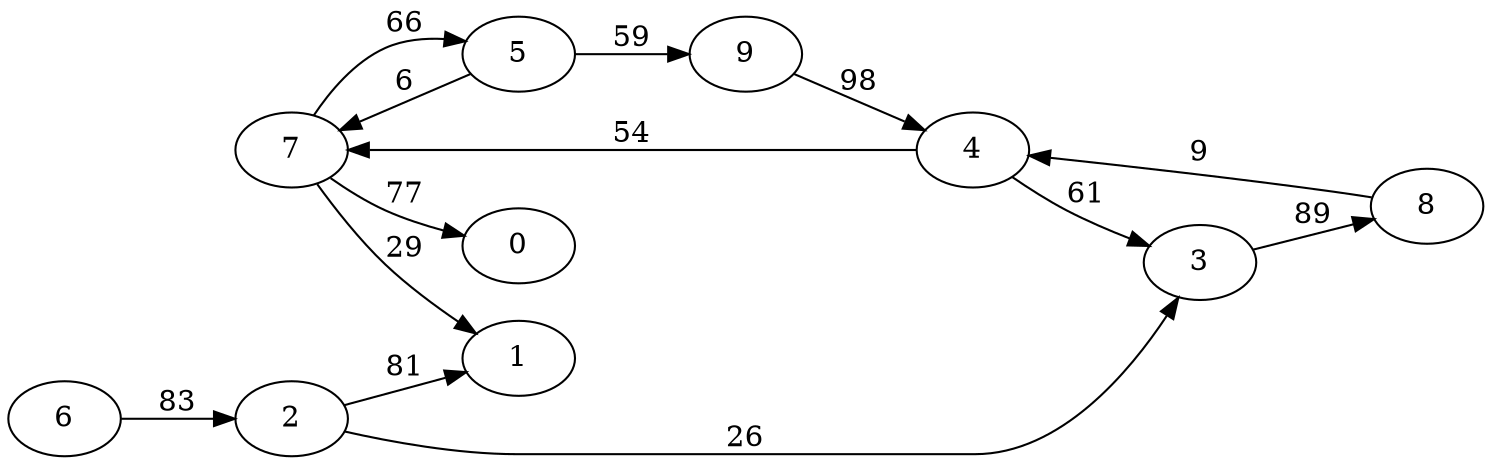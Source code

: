 digraph G {
ranksep = "equally";
rankdir = LR;
{rank = same; 0; };
{rank = same; 1; };
{rank = same; 2; };
{rank = same; 3; };
{rank = same; 8; };
{rank = same; 4; };
{rank = same; 7; };
{rank = same; 5; };
{rank = same; 9; };
{rank = same; };
{rank = same; 6; };
{rank = same; };
0
1
2->3[label="26"];
2->1[label="81"];
3->8[label="89"];
8->4[label="9"];
4->7[label="54"];
4->3[label="61"];
7->1[label="29"];
7->0[label="77"];
7->5[label="66"];
5->9[label="59"];
5->7[label="6"];
9->4[label="98"];
6->2[label="83"];
}
